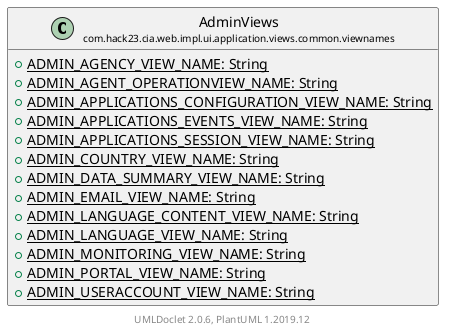 @startuml
    set namespaceSeparator none
    hide empty fields
    hide empty methods

    class "<size:14>AdminViews\n<size:10>com.hack23.cia.web.impl.ui.application.views.common.viewnames" as com.hack23.cia.web.impl.ui.application.views.common.viewnames.AdminViews [[AdminViews.html]] {
        {static} +ADMIN_AGENCY_VIEW_NAME: String
        {static} +ADMIN_AGENT_OPERATIONVIEW_NAME: String
        {static} +ADMIN_APPLICATIONS_CONFIGURATION_VIEW_NAME: String
        {static} +ADMIN_APPLICATIONS_EVENTS_VIEW_NAME: String
        {static} +ADMIN_APPLICATIONS_SESSION_VIEW_NAME: String
        {static} +ADMIN_COUNTRY_VIEW_NAME: String
        {static} +ADMIN_DATA_SUMMARY_VIEW_NAME: String
        {static} +ADMIN_EMAIL_VIEW_NAME: String
        {static} +ADMIN_LANGUAGE_CONTENT_VIEW_NAME: String
        {static} +ADMIN_LANGUAGE_VIEW_NAME: String
        {static} +ADMIN_MONITORING_VIEW_NAME: String
        {static} +ADMIN_PORTAL_VIEW_NAME: String
        {static} +ADMIN_USERACCOUNT_VIEW_NAME: String
    }

    center footer UMLDoclet 2.0.6, PlantUML 1.2019.12
@enduml
